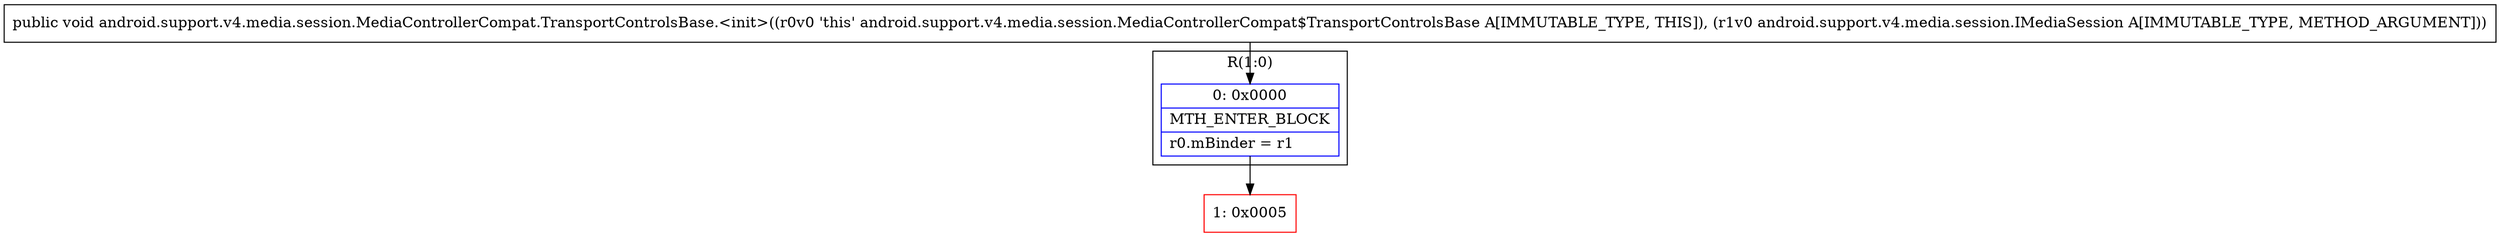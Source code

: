 digraph "CFG forandroid.support.v4.media.session.MediaControllerCompat.TransportControlsBase.\<init\>(Landroid\/support\/v4\/media\/session\/IMediaSession;)V" {
subgraph cluster_Region_1123549587 {
label = "R(1:0)";
node [shape=record,color=blue];
Node_0 [shape=record,label="{0\:\ 0x0000|MTH_ENTER_BLOCK\l|r0.mBinder = r1\l}"];
}
Node_1 [shape=record,color=red,label="{1\:\ 0x0005}"];
MethodNode[shape=record,label="{public void android.support.v4.media.session.MediaControllerCompat.TransportControlsBase.\<init\>((r0v0 'this' android.support.v4.media.session.MediaControllerCompat$TransportControlsBase A[IMMUTABLE_TYPE, THIS]), (r1v0 android.support.v4.media.session.IMediaSession A[IMMUTABLE_TYPE, METHOD_ARGUMENT])) }"];
MethodNode -> Node_0;
Node_0 -> Node_1;
}

